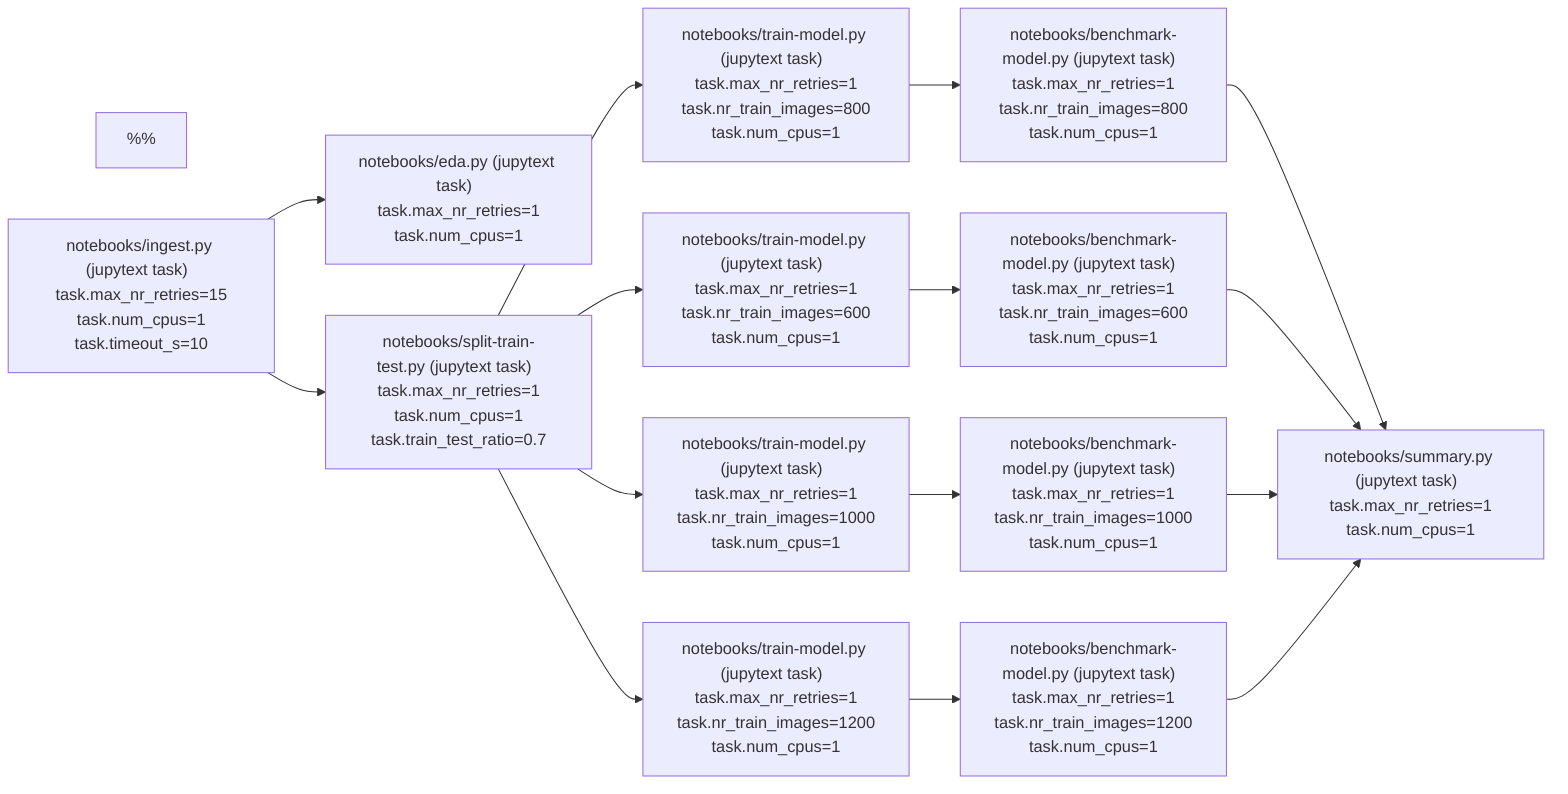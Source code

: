 graph LR
    %% Mermaid input file for drawing task dependencies 
    %% See https://mermaid-js.github.io/mermaid
    %%
    TASK_SPAN_ID_0xbafac74ab2128d9f["notebooks/ingest.py (jupytext task)  <br />task.max_nr_retries=15<br />task.num_cpus=1<br />task.timeout_s=10"]
    TASK_SPAN_ID_0x264267d015c04565["notebooks/eda.py (jupytext task)  <br />task.max_nr_retries=1<br />task.num_cpus=1"]
    TASK_SPAN_ID_0x04b50758a9302e61["notebooks/split-train-test.py (jupytext task)  <br />task.max_nr_retries=1<br />task.num_cpus=1<br />task.train_test_ratio=0.7"]
    TASK_SPAN_ID_0xc63e3422b6d53b1f["notebooks/train-model.py (jupytext task)  <br />task.max_nr_retries=1<br />task.nr_train_images=600<br />task.num_cpus=1"]
    TASK_SPAN_ID_0xf1c884ef344d35de["notebooks/train-model.py (jupytext task)  <br />task.max_nr_retries=1<br />task.nr_train_images=1000<br />task.num_cpus=1"]
    TASK_SPAN_ID_0xabd67c04927901ac["notebooks/train-model.py (jupytext task)  <br />task.max_nr_retries=1<br />task.nr_train_images=800<br />task.num_cpus=1"]
    TASK_SPAN_ID_0x4124c89d64ee03c2["notebooks/train-model.py (jupytext task)  <br />task.max_nr_retries=1<br />task.nr_train_images=1200<br />task.num_cpus=1"]
    TASK_SPAN_ID_0x60240ca3a0b01f69["notebooks/benchmark-model.py (jupytext task)  <br />task.max_nr_retries=1<br />task.nr_train_images=600<br />task.num_cpus=1"]
    TASK_SPAN_ID_0xfcdcd8bd5cee7ae6["notebooks/benchmark-model.py (jupytext task)  <br />task.max_nr_retries=1<br />task.nr_train_images=1000<br />task.num_cpus=1"]
    TASK_SPAN_ID_0x98b9112a9db605dd["notebooks/benchmark-model.py (jupytext task)  <br />task.max_nr_retries=1<br />task.nr_train_images=800<br />task.num_cpus=1"]
    TASK_SPAN_ID_0x12ebb980dfdf077f["notebooks/benchmark-model.py (jupytext task)  <br />task.max_nr_retries=1<br />task.nr_train_images=1200<br />task.num_cpus=1"]
    TASK_SPAN_ID_0x1dc157e44effc685["notebooks/summary.py (jupytext task)  <br />task.max_nr_retries=1<br />task.num_cpus=1"]
    TASK_SPAN_ID_0x04b50758a9302e61 --> TASK_SPAN_ID_0xabd67c04927901ac
    TASK_SPAN_ID_0xabd67c04927901ac --> TASK_SPAN_ID_0x98b9112a9db605dd
    TASK_SPAN_ID_0xbafac74ab2128d9f --> TASK_SPAN_ID_0x04b50758a9302e61
    TASK_SPAN_ID_0x98b9112a9db605dd --> TASK_SPAN_ID_0x1dc157e44effc685
    TASK_SPAN_ID_0x60240ca3a0b01f69 --> TASK_SPAN_ID_0x1dc157e44effc685
    TASK_SPAN_ID_0xf1c884ef344d35de --> TASK_SPAN_ID_0xfcdcd8bd5cee7ae6
    TASK_SPAN_ID_0x04b50758a9302e61 --> TASK_SPAN_ID_0xf1c884ef344d35de
    TASK_SPAN_ID_0x04b50758a9302e61 --> TASK_SPAN_ID_0xc63e3422b6d53b1f
    TASK_SPAN_ID_0xfcdcd8bd5cee7ae6 --> TASK_SPAN_ID_0x1dc157e44effc685
    TASK_SPAN_ID_0xbafac74ab2128d9f --> TASK_SPAN_ID_0x264267d015c04565
    TASK_SPAN_ID_0x04b50758a9302e61 --> TASK_SPAN_ID_0x4124c89d64ee03c2
    TASK_SPAN_ID_0xc63e3422b6d53b1f --> TASK_SPAN_ID_0x60240ca3a0b01f69
    TASK_SPAN_ID_0x12ebb980dfdf077f --> TASK_SPAN_ID_0x1dc157e44effc685
    TASK_SPAN_ID_0x4124c89d64ee03c2 --> TASK_SPAN_ID_0x12ebb980dfdf077f